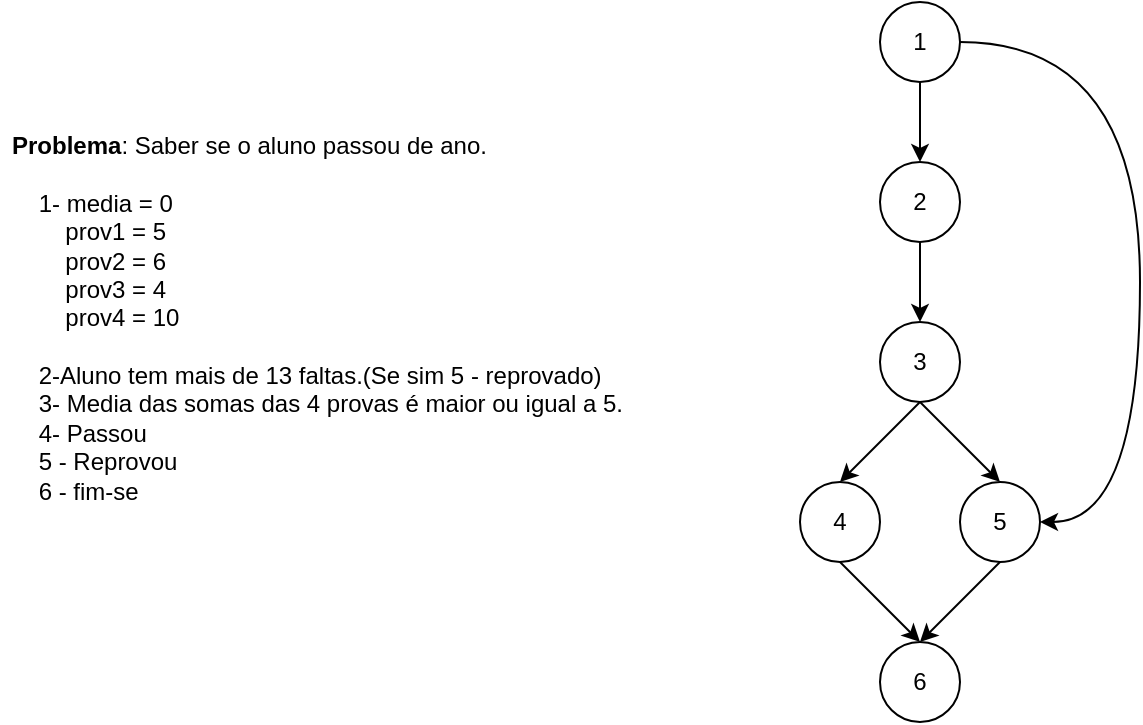 <mxfile version="21.3.5" type="github">
  <diagram name="Página-1" id="stOZ8vv3_0zphP-TTRIV">
    <mxGraphModel dx="880" dy="484" grid="1" gridSize="10" guides="1" tooltips="1" connect="1" arrows="1" fold="1" page="1" pageScale="1" pageWidth="827" pageHeight="1169" math="0" shadow="0">
      <root>
        <mxCell id="0" />
        <mxCell id="1" parent="0" />
        <mxCell id="mi2eITRY8y9FXgRbKsPs-1" value="&lt;b&gt;Problema&lt;/b&gt;: Saber se o aluno passou de ano.&lt;br&gt;&lt;br&gt;&lt;span style=&quot;&quot;&gt;&lt;span style=&quot;white-space: pre;&quot;&gt;&amp;nbsp;&amp;nbsp;&amp;nbsp;&amp;nbsp;&lt;/span&gt;&lt;/span&gt;1- media = 0&lt;br&gt;&lt;span style=&quot;&quot;&gt;&lt;span style=&quot;white-space: pre;&quot;&gt;&amp;nbsp;&amp;nbsp;&amp;nbsp;&amp;nbsp;&lt;/span&gt;&lt;/span&gt;&amp;nbsp; &amp;nbsp; prov1 = 5&lt;br&gt;&lt;span style=&quot;white-space: pre;&quot;&gt;&#x9;&lt;/span&gt;prov2 = 6&lt;br&gt;&lt;span style=&quot;white-space: pre;&quot;&gt;&#x9;&lt;/span&gt;prov3 = 4&lt;br&gt;&lt;span style=&quot;white-space: pre;&quot;&gt;&#x9;&lt;/span&gt;prov4 = 10&lt;br&gt;&lt;br&gt;&lt;span style=&quot;&quot;&gt;&lt;span style=&quot;white-space: pre;&quot;&gt;&amp;nbsp;&amp;nbsp;&amp;nbsp;&amp;nbsp;&lt;/span&gt;&lt;/span&gt;2-Aluno tem mais de 13 faltas.(Se sim 5 - reprovado)&lt;br&gt;&lt;span style=&quot;&quot;&gt;&lt;span style=&quot;white-space: pre;&quot;&gt;&amp;nbsp;&amp;nbsp;&amp;nbsp;&amp;nbsp;&lt;/span&gt;&lt;/span&gt;3- Media das somas das 4 provas é maior ou igual a 5.&lt;br&gt;&lt;span style=&quot;&quot;&gt;&lt;span style=&quot;white-space: pre;&quot;&gt;&amp;nbsp;&amp;nbsp;&amp;nbsp;&amp;nbsp;&lt;/span&gt;&lt;/span&gt;4- Passou&lt;br&gt;&amp;nbsp; &amp;nbsp; 5 - Reprovou&lt;br&gt;&amp;nbsp; &amp;nbsp; 6 - fim-se" style="text;strokeColor=none;fillColor=none;align=left;verticalAlign=middle;spacingLeft=4;spacingRight=4;overflow=hidden;points=[[0,0.5],[1,0.5]];portConstraint=eastwest;rotatable=0;whiteSpace=wrap;html=1;" vertex="1" parent="1">
          <mxGeometry x="40" y="55" width="350" height="285" as="geometry" />
        </mxCell>
        <mxCell id="mi2eITRY8y9FXgRbKsPs-5" style="edgeStyle=orthogonalEdgeStyle;rounded=0;orthogonalLoop=1;jettySize=auto;html=1;exitX=0.5;exitY=1;exitDx=0;exitDy=0;" edge="1" parent="1" source="mi2eITRY8y9FXgRbKsPs-2" target="mi2eITRY8y9FXgRbKsPs-4">
          <mxGeometry relative="1" as="geometry" />
        </mxCell>
        <mxCell id="mi2eITRY8y9FXgRbKsPs-15" style="edgeStyle=orthogonalEdgeStyle;shape=connector;rounded=0;orthogonalLoop=1;jettySize=auto;html=1;exitX=1;exitY=0.5;exitDx=0;exitDy=0;entryX=1;entryY=0.5;entryDx=0;entryDy=0;labelBackgroundColor=default;strokeColor=default;fontFamily=Helvetica;fontSize=11;fontColor=default;endArrow=classic;curved=1;" edge="1" parent="1" source="mi2eITRY8y9FXgRbKsPs-2" target="mi2eITRY8y9FXgRbKsPs-10">
          <mxGeometry relative="1" as="geometry">
            <Array as="points">
              <mxPoint x="610" y="60" />
              <mxPoint x="610" y="300" />
            </Array>
          </mxGeometry>
        </mxCell>
        <mxCell id="mi2eITRY8y9FXgRbKsPs-2" value="1" style="ellipse;whiteSpace=wrap;html=1;aspect=fixed;" vertex="1" parent="1">
          <mxGeometry x="480" y="40" width="40" height="40" as="geometry" />
        </mxCell>
        <mxCell id="mi2eITRY8y9FXgRbKsPs-7" style="edgeStyle=orthogonalEdgeStyle;rounded=0;orthogonalLoop=1;jettySize=auto;html=1;exitX=0.5;exitY=1;exitDx=0;exitDy=0;entryX=0.5;entryY=0;entryDx=0;entryDy=0;" edge="1" parent="1" source="mi2eITRY8y9FXgRbKsPs-4" target="mi2eITRY8y9FXgRbKsPs-6">
          <mxGeometry relative="1" as="geometry" />
        </mxCell>
        <mxCell id="mi2eITRY8y9FXgRbKsPs-4" value="2" style="ellipse;whiteSpace=wrap;html=1;aspect=fixed;" vertex="1" parent="1">
          <mxGeometry x="480" y="120" width="40" height="40" as="geometry" />
        </mxCell>
        <mxCell id="mi2eITRY8y9FXgRbKsPs-9" style="rounded=0;orthogonalLoop=1;jettySize=auto;html=1;exitX=0.5;exitY=1;exitDx=0;exitDy=0;entryX=0.5;entryY=0;entryDx=0;entryDy=0;" edge="1" parent="1" source="mi2eITRY8y9FXgRbKsPs-6" target="mi2eITRY8y9FXgRbKsPs-8">
          <mxGeometry relative="1" as="geometry" />
        </mxCell>
        <mxCell id="mi2eITRY8y9FXgRbKsPs-11" style="rounded=0;orthogonalLoop=1;jettySize=auto;html=1;exitX=0.5;exitY=1;exitDx=0;exitDy=0;entryX=0.5;entryY=0;entryDx=0;entryDy=0;" edge="1" parent="1" source="mi2eITRY8y9FXgRbKsPs-6" target="mi2eITRY8y9FXgRbKsPs-10">
          <mxGeometry relative="1" as="geometry" />
        </mxCell>
        <mxCell id="mi2eITRY8y9FXgRbKsPs-6" value="3" style="ellipse;whiteSpace=wrap;html=1;aspect=fixed;" vertex="1" parent="1">
          <mxGeometry x="480" y="200" width="40" height="40" as="geometry" />
        </mxCell>
        <mxCell id="mi2eITRY8y9FXgRbKsPs-13" style="edgeStyle=none;shape=connector;rounded=0;orthogonalLoop=1;jettySize=auto;html=1;exitX=0.5;exitY=1;exitDx=0;exitDy=0;entryX=0.5;entryY=0;entryDx=0;entryDy=0;labelBackgroundColor=default;strokeColor=default;fontFamily=Helvetica;fontSize=11;fontColor=default;endArrow=classic;" edge="1" parent="1" source="mi2eITRY8y9FXgRbKsPs-8" target="mi2eITRY8y9FXgRbKsPs-12">
          <mxGeometry relative="1" as="geometry" />
        </mxCell>
        <mxCell id="mi2eITRY8y9FXgRbKsPs-8" value="4" style="ellipse;whiteSpace=wrap;html=1;aspect=fixed;" vertex="1" parent="1">
          <mxGeometry x="440" y="280" width="40" height="40" as="geometry" />
        </mxCell>
        <mxCell id="mi2eITRY8y9FXgRbKsPs-14" style="edgeStyle=none;shape=connector;rounded=0;orthogonalLoop=1;jettySize=auto;html=1;exitX=0.5;exitY=1;exitDx=0;exitDy=0;labelBackgroundColor=default;strokeColor=default;fontFamily=Helvetica;fontSize=11;fontColor=default;endArrow=classic;" edge="1" parent="1" source="mi2eITRY8y9FXgRbKsPs-10">
          <mxGeometry relative="1" as="geometry">
            <mxPoint x="500" y="360" as="targetPoint" />
          </mxGeometry>
        </mxCell>
        <mxCell id="mi2eITRY8y9FXgRbKsPs-10" value="5" style="ellipse;whiteSpace=wrap;html=1;aspect=fixed;" vertex="1" parent="1">
          <mxGeometry x="520" y="280" width="40" height="40" as="geometry" />
        </mxCell>
        <mxCell id="mi2eITRY8y9FXgRbKsPs-12" value="6" style="ellipse;whiteSpace=wrap;html=1;aspect=fixed;" vertex="1" parent="1">
          <mxGeometry x="480" y="360" width="40" height="40" as="geometry" />
        </mxCell>
      </root>
    </mxGraphModel>
  </diagram>
</mxfile>
